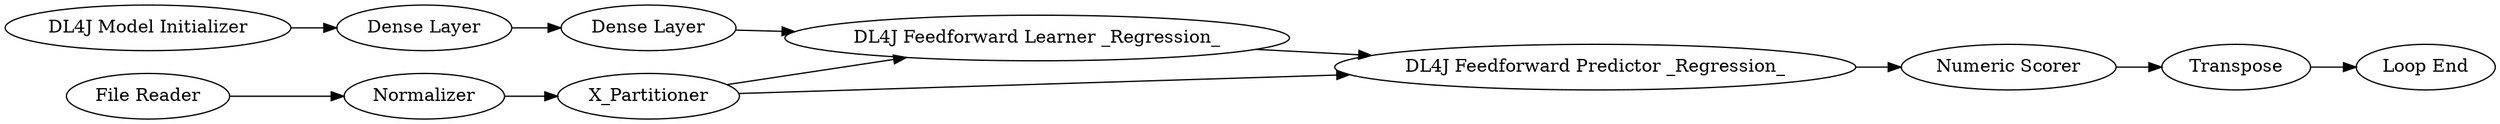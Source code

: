 digraph {
	55 -> 59
	58 -> 49
	34 -> 57
	52 -> 55
	29 -> 49
	57 -> 58
	58 -> 52
	59 -> 60
	49 -> 52
	26 -> 29
	27 -> 26
	27 [label="DL4J Model Initializer"]
	57 [label=Normalizer]
	55 [label="Numeric Scorer"]
	34 [label="File Reader"]
	49 [label="DL4J Feedforward Learner _Regression_"]
	29 [label="Dense Layer"]
	26 [label="Dense Layer"]
	58 [label=X_Partitioner]
	52 [label="DL4J Feedforward Predictor _Regression_"]
	60 [label="Loop End"]
	59 [label=Transpose]
	rankdir=LR
}
